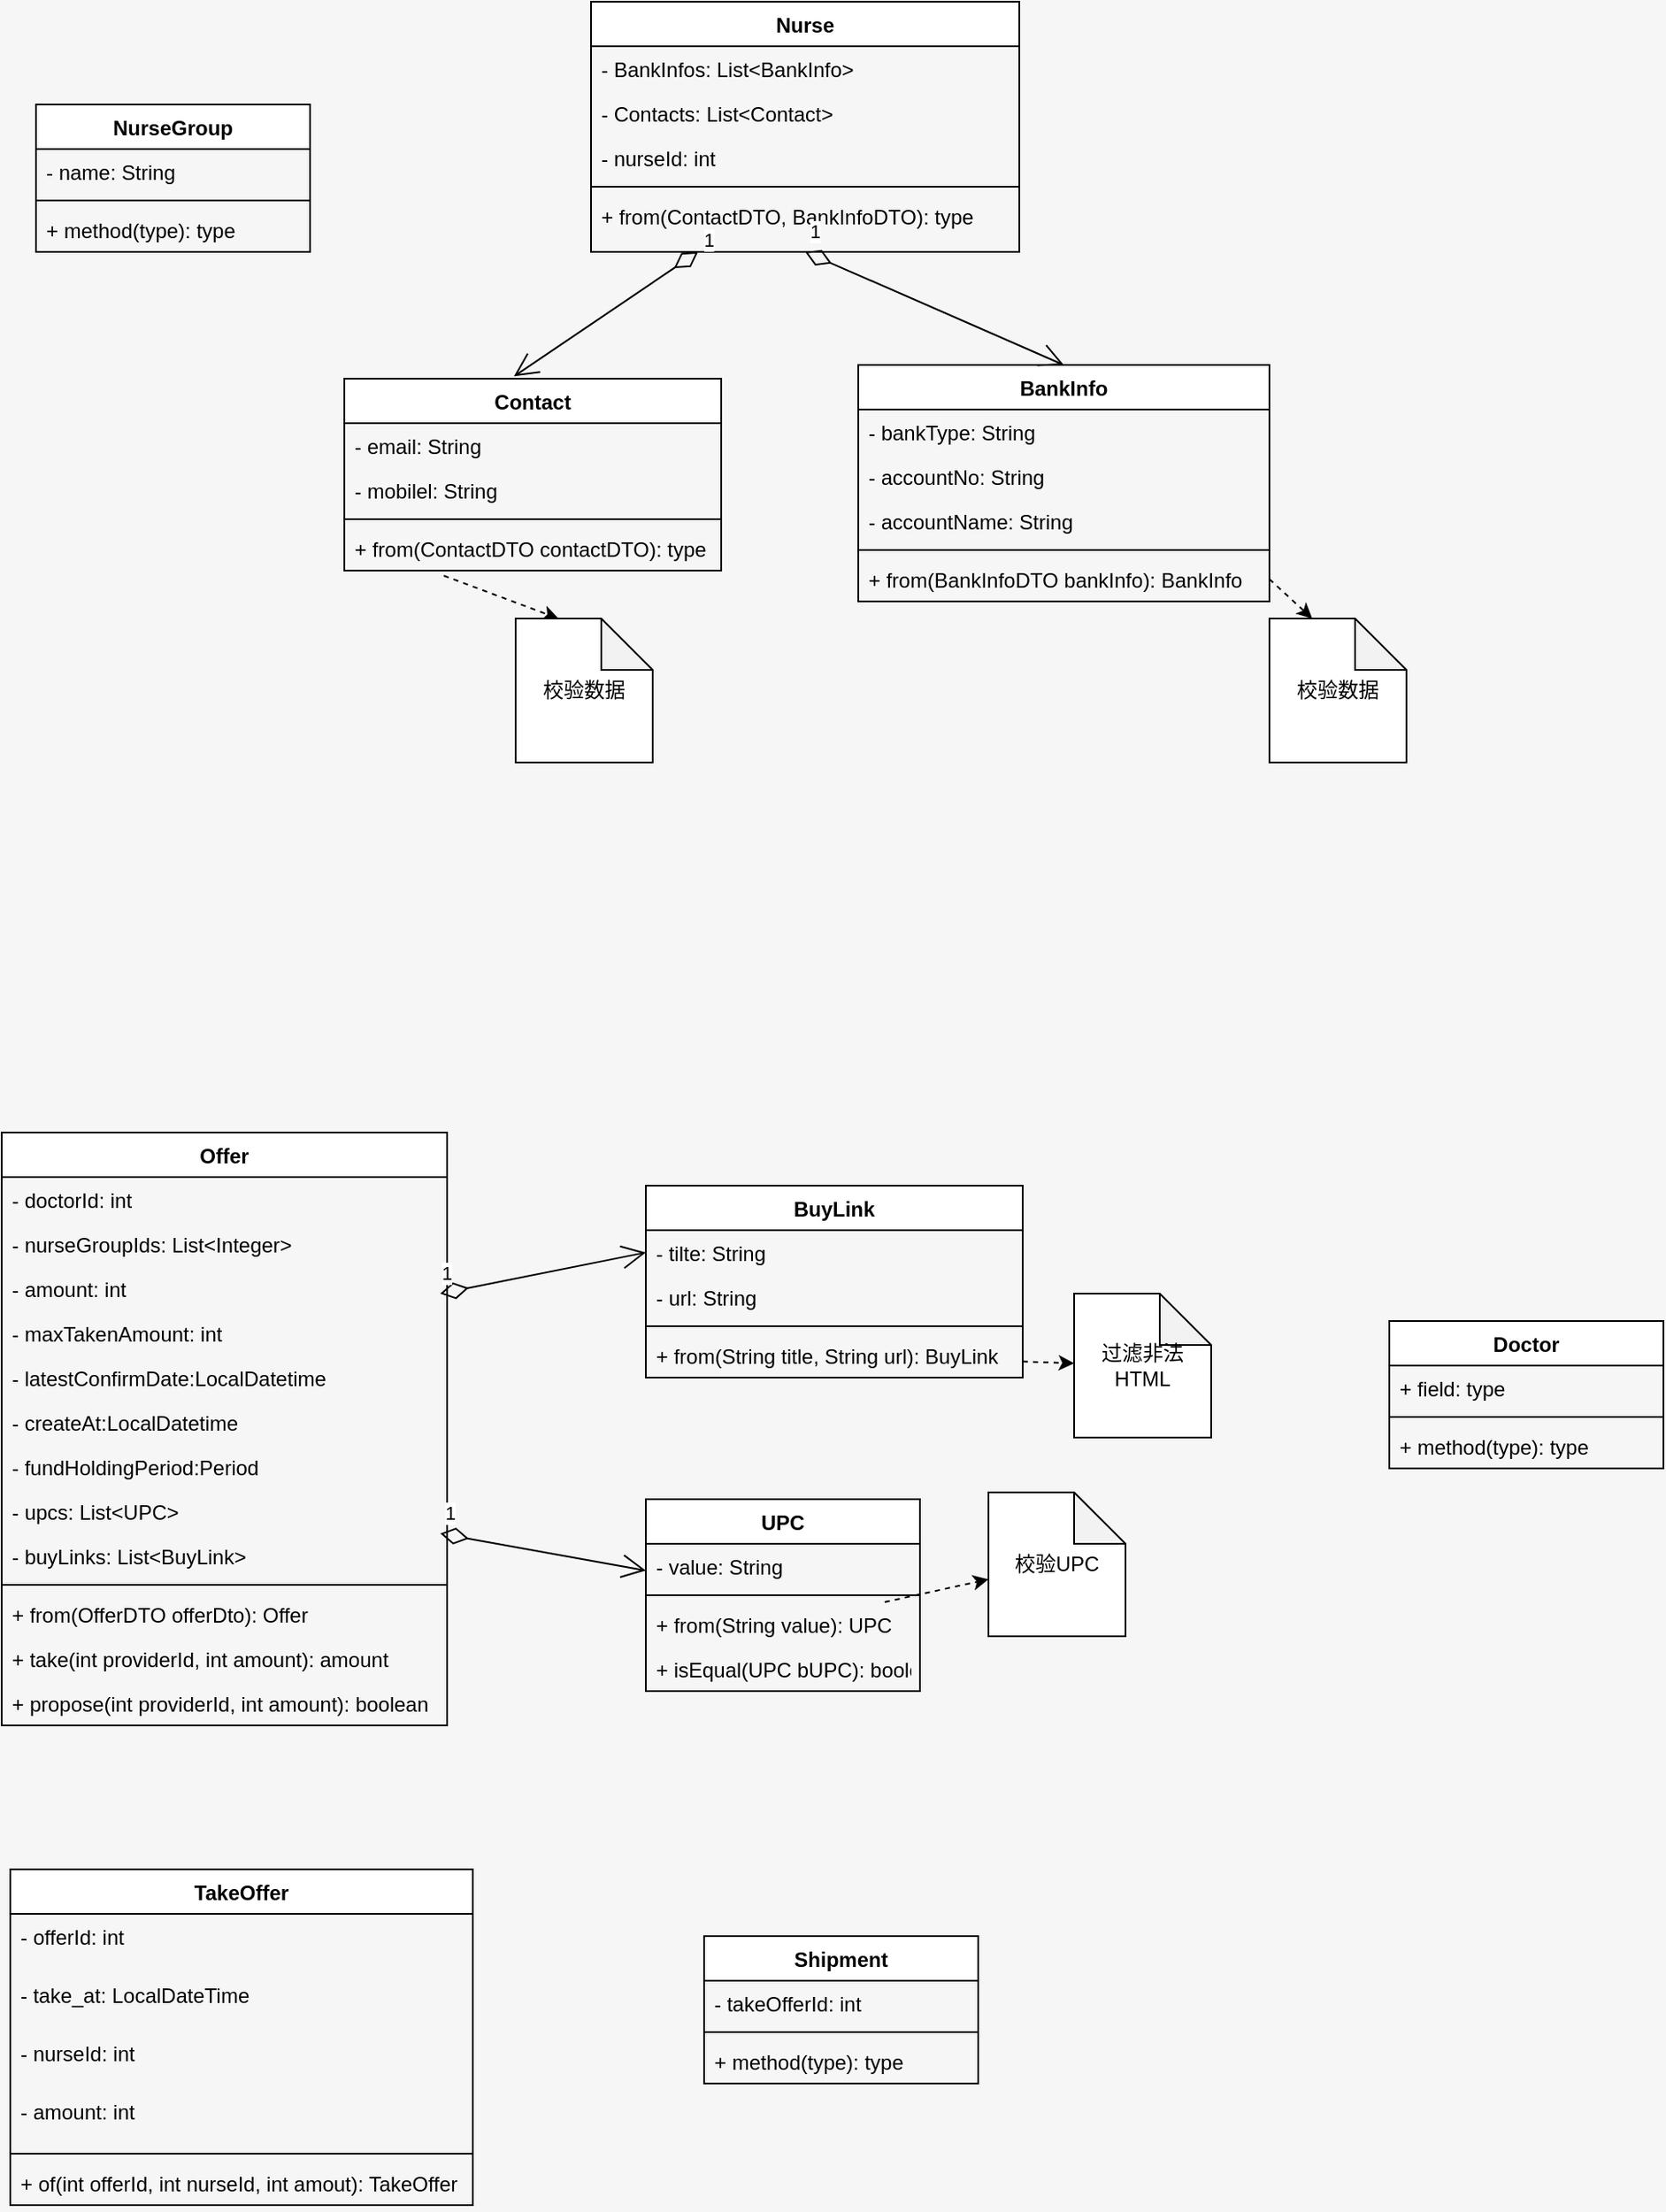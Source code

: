<mxfile version="17.4.0" type="github">
  <diagram id="Cojw7_Yz68KiZyoo5ue1" name="Page-1">
    <mxGraphModel dx="1038" dy="1692" grid="1" gridSize="10" guides="1" tooltips="1" connect="1" arrows="1" fold="1" page="1" pageScale="1" pageWidth="827" pageHeight="1169" background="#f6f6f6" math="0" shadow="0">
      <root>
        <mxCell id="0" />
        <mxCell id="1" parent="0" />
        <mxCell id="XdXcWir25vY_QgZHu3hT-5" value="Offer" style="swimlane;fontStyle=1;align=center;verticalAlign=top;childLayout=stackLayout;horizontal=1;startSize=26;horizontalStack=0;resizeParent=1;resizeParentMax=0;resizeLast=0;collapsible=1;marginBottom=0;" parent="1" vertex="1">
          <mxGeometry x="290" y="240" width="260" height="346" as="geometry" />
        </mxCell>
        <mxCell id="ikrwxiIN1NQovr5HiK0k-30" value="- doctorId: int" style="text;strokeColor=none;fillColor=none;align=left;verticalAlign=top;spacingLeft=4;spacingRight=4;overflow=hidden;rotatable=0;points=[[0,0.5],[1,0.5]];portConstraint=eastwest;" parent="XdXcWir25vY_QgZHu3hT-5" vertex="1">
          <mxGeometry y="26" width="260" height="26" as="geometry" />
        </mxCell>
        <mxCell id="XdXcWir25vY_QgZHu3hT-28" value="- nurseGroupIds: List&lt;Integer&gt;" style="text;strokeColor=none;fillColor=none;align=left;verticalAlign=top;spacingLeft=4;spacingRight=4;overflow=hidden;rotatable=0;points=[[0,0.5],[1,0.5]];portConstraint=eastwest;" parent="XdXcWir25vY_QgZHu3hT-5" vertex="1">
          <mxGeometry y="52" width="260" height="26" as="geometry" />
        </mxCell>
        <mxCell id="ikrwxiIN1NQovr5HiK0k-11" value="- amount: int" style="text;strokeColor=none;fillColor=none;align=left;verticalAlign=top;spacingLeft=4;spacingRight=4;overflow=hidden;rotatable=0;points=[[0,0.5],[1,0.5]];portConstraint=eastwest;" parent="XdXcWir25vY_QgZHu3hT-5" vertex="1">
          <mxGeometry y="78" width="260" height="26" as="geometry" />
        </mxCell>
        <mxCell id="CIkfiJMoAI_hj2nqZ_pq-4" value="1" style="endArrow=open;html=1;endSize=12;startArrow=diamondThin;startSize=14;startFill=0;align=left;verticalAlign=bottom;rounded=0;entryX=0;entryY=0.5;entryDx=0;entryDy=0;" edge="1" parent="XdXcWir25vY_QgZHu3hT-5" target="ikrwxiIN1NQovr5HiK0k-33">
          <mxGeometry x="-1" y="3" relative="1" as="geometry">
            <mxPoint x="256" y="94" as="sourcePoint" />
            <mxPoint x="416" y="94" as="targetPoint" />
          </mxGeometry>
        </mxCell>
        <mxCell id="XdXcWir25vY_QgZHu3hT-6" value="- maxTakenAmount: int" style="text;strokeColor=none;fillColor=none;align=left;verticalAlign=top;spacingLeft=4;spacingRight=4;overflow=hidden;rotatable=0;points=[[0,0.5],[1,0.5]];portConstraint=eastwest;" parent="XdXcWir25vY_QgZHu3hT-5" vertex="1">
          <mxGeometry y="104" width="260" height="26" as="geometry" />
        </mxCell>
        <mxCell id="ikrwxiIN1NQovr5HiK0k-12" value="- latestConfirmDate:LocalDatetime" style="text;strokeColor=none;fillColor=none;align=left;verticalAlign=top;spacingLeft=4;spacingRight=4;overflow=hidden;rotatable=0;points=[[0,0.5],[1,0.5]];portConstraint=eastwest;" parent="XdXcWir25vY_QgZHu3hT-5" vertex="1">
          <mxGeometry y="130" width="260" height="26" as="geometry" />
        </mxCell>
        <mxCell id="ikrwxiIN1NQovr5HiK0k-14" value="- createAt:LocalDatetime" style="text;strokeColor=none;fillColor=none;align=left;verticalAlign=top;spacingLeft=4;spacingRight=4;overflow=hidden;rotatable=0;points=[[0,0.5],[1,0.5]];portConstraint=eastwest;" parent="XdXcWir25vY_QgZHu3hT-5" vertex="1">
          <mxGeometry y="156" width="260" height="26" as="geometry" />
        </mxCell>
        <mxCell id="ikrwxiIN1NQovr5HiK0k-29" value="- fundHoldingPeriod:Period" style="text;strokeColor=none;fillColor=none;align=left;verticalAlign=top;spacingLeft=4;spacingRight=4;overflow=hidden;rotatable=0;points=[[0,0.5],[1,0.5]];portConstraint=eastwest;" parent="XdXcWir25vY_QgZHu3hT-5" vertex="1">
          <mxGeometry y="182" width="260" height="26" as="geometry" />
        </mxCell>
        <mxCell id="ikrwxiIN1NQovr5HiK0k-15" value="- upcs: List&lt;UPC&gt;" style="text;strokeColor=none;fillColor=none;align=left;verticalAlign=top;spacingLeft=4;spacingRight=4;overflow=hidden;rotatable=0;points=[[0,0.5],[1,0.5]];portConstraint=eastwest;" parent="XdXcWir25vY_QgZHu3hT-5" vertex="1">
          <mxGeometry y="208" width="260" height="26" as="geometry" />
        </mxCell>
        <mxCell id="CIkfiJMoAI_hj2nqZ_pq-1" value="- buyLinks: List&lt;BuyLink&gt;" style="text;strokeColor=none;fillColor=none;align=left;verticalAlign=top;spacingLeft=4;spacingRight=4;overflow=hidden;rotatable=0;points=[[0,0.5],[1,0.5]];portConstraint=eastwest;" vertex="1" parent="XdXcWir25vY_QgZHu3hT-5">
          <mxGeometry y="234" width="260" height="26" as="geometry" />
        </mxCell>
        <mxCell id="XdXcWir25vY_QgZHu3hT-7" value="" style="line;strokeWidth=1;fillColor=none;align=left;verticalAlign=middle;spacingTop=-1;spacingLeft=3;spacingRight=3;rotatable=0;labelPosition=right;points=[];portConstraint=eastwest;" parent="XdXcWir25vY_QgZHu3hT-5" vertex="1">
          <mxGeometry y="260" width="260" height="8" as="geometry" />
        </mxCell>
        <mxCell id="CIkfiJMoAI_hj2nqZ_pq-6" value="+ from(OfferDTO offerDto): Offer" style="text;strokeColor=none;fillColor=none;align=left;verticalAlign=top;spacingLeft=4;spacingRight=4;overflow=hidden;rotatable=0;points=[[0,0.5],[1,0.5]];portConstraint=eastwest;" vertex="1" parent="XdXcWir25vY_QgZHu3hT-5">
          <mxGeometry y="268" width="260" height="26" as="geometry" />
        </mxCell>
        <mxCell id="XdXcWir25vY_QgZHu3hT-8" value="+ take(int providerId, int amount): amount" style="text;strokeColor=none;fillColor=none;align=left;verticalAlign=top;spacingLeft=4;spacingRight=4;overflow=hidden;rotatable=0;points=[[0,0.5],[1,0.5]];portConstraint=eastwest;" parent="XdXcWir25vY_QgZHu3hT-5" vertex="1">
          <mxGeometry y="294" width="260" height="26" as="geometry" />
        </mxCell>
        <mxCell id="ikrwxiIN1NQovr5HiK0k-13" value="+ propose(int providerId, int amount): boolean" style="text;strokeColor=none;fillColor=none;align=left;verticalAlign=top;spacingLeft=4;spacingRight=4;overflow=hidden;rotatable=0;points=[[0,0.5],[1,0.5]];portConstraint=eastwest;" parent="XdXcWir25vY_QgZHu3hT-5" vertex="1">
          <mxGeometry y="320" width="260" height="26" as="geometry" />
        </mxCell>
        <mxCell id="XdXcWir25vY_QgZHu3hT-9" value="Nurse" style="swimlane;fontStyle=1;align=center;verticalAlign=top;childLayout=stackLayout;horizontal=1;startSize=26;horizontalStack=0;resizeParent=1;resizeParentMax=0;resizeLast=0;collapsible=1;marginBottom=0;" parent="1" vertex="1">
          <mxGeometry x="634" y="-420" width="250" height="146" as="geometry" />
        </mxCell>
        <mxCell id="XdXcWir25vY_QgZHu3hT-10" value="- BankInfos: List&lt;BankInfo&gt;" style="text;strokeColor=none;fillColor=none;align=left;verticalAlign=top;spacingLeft=4;spacingRight=4;overflow=hidden;rotatable=0;points=[[0,0.5],[1,0.5]];portConstraint=eastwest;" parent="XdXcWir25vY_QgZHu3hT-9" vertex="1">
          <mxGeometry y="26" width="250" height="26" as="geometry" />
        </mxCell>
        <mxCell id="ikrwxiIN1NQovr5HiK0k-44" value="- Contacts: List&lt;Contact&gt;" style="text;strokeColor=none;fillColor=none;align=left;verticalAlign=top;spacingLeft=4;spacingRight=4;overflow=hidden;rotatable=0;points=[[0,0.5],[1,0.5]];portConstraint=eastwest;" parent="XdXcWir25vY_QgZHu3hT-9" vertex="1">
          <mxGeometry y="52" width="250" height="26" as="geometry" />
        </mxCell>
        <mxCell id="ikrwxiIN1NQovr5HiK0k-49" value="- nurseId: int" style="text;strokeColor=none;fillColor=none;align=left;verticalAlign=top;spacingLeft=4;spacingRight=4;overflow=hidden;rotatable=0;points=[[0,0.5],[1,0.5]];portConstraint=eastwest;" parent="XdXcWir25vY_QgZHu3hT-9" vertex="1">
          <mxGeometry y="78" width="250" height="26" as="geometry" />
        </mxCell>
        <mxCell id="XdXcWir25vY_QgZHu3hT-11" value="" style="line;strokeWidth=1;fillColor=none;align=left;verticalAlign=middle;spacingTop=-1;spacingLeft=3;spacingRight=3;rotatable=0;labelPosition=right;points=[];portConstraint=eastwest;" parent="XdXcWir25vY_QgZHu3hT-9" vertex="1">
          <mxGeometry y="104" width="250" height="8" as="geometry" />
        </mxCell>
        <mxCell id="XdXcWir25vY_QgZHu3hT-12" value="+ from(ContactDTO, BankInfoDTO): type" style="text;strokeColor=none;fillColor=none;align=left;verticalAlign=top;spacingLeft=4;spacingRight=4;overflow=hidden;rotatable=0;points=[[0,0.5],[1,0.5]];portConstraint=eastwest;" parent="XdXcWir25vY_QgZHu3hT-9" vertex="1">
          <mxGeometry y="112" width="250" height="34" as="geometry" />
        </mxCell>
        <mxCell id="XdXcWir25vY_QgZHu3hT-13" value="Doctor" style="swimlane;fontStyle=1;align=center;verticalAlign=top;childLayout=stackLayout;horizontal=1;startSize=26;horizontalStack=0;resizeParent=1;resizeParentMax=0;resizeLast=0;collapsible=1;marginBottom=0;" parent="1" vertex="1">
          <mxGeometry x="1100" y="350" width="160" height="86" as="geometry" />
        </mxCell>
        <mxCell id="XdXcWir25vY_QgZHu3hT-14" value="+ field: type" style="text;strokeColor=none;fillColor=none;align=left;verticalAlign=top;spacingLeft=4;spacingRight=4;overflow=hidden;rotatable=0;points=[[0,0.5],[1,0.5]];portConstraint=eastwest;" parent="XdXcWir25vY_QgZHu3hT-13" vertex="1">
          <mxGeometry y="26" width="160" height="26" as="geometry" />
        </mxCell>
        <mxCell id="XdXcWir25vY_QgZHu3hT-15" value="" style="line;strokeWidth=1;fillColor=none;align=left;verticalAlign=middle;spacingTop=-1;spacingLeft=3;spacingRight=3;rotatable=0;labelPosition=right;points=[];portConstraint=eastwest;" parent="XdXcWir25vY_QgZHu3hT-13" vertex="1">
          <mxGeometry y="52" width="160" height="8" as="geometry" />
        </mxCell>
        <mxCell id="XdXcWir25vY_QgZHu3hT-16" value="+ method(type): type" style="text;strokeColor=none;fillColor=none;align=left;verticalAlign=top;spacingLeft=4;spacingRight=4;overflow=hidden;rotatable=0;points=[[0,0.5],[1,0.5]];portConstraint=eastwest;" parent="XdXcWir25vY_QgZHu3hT-13" vertex="1">
          <mxGeometry y="60" width="160" height="26" as="geometry" />
        </mxCell>
        <mxCell id="XdXcWir25vY_QgZHu3hT-20" value="TakeOffer" style="swimlane;fontStyle=1;align=center;verticalAlign=top;childLayout=stackLayout;horizontal=1;startSize=26;horizontalStack=0;resizeParent=1;resizeParentMax=0;resizeLast=0;collapsible=1;marginBottom=0;" parent="1" vertex="1">
          <mxGeometry x="295" y="670" width="270" height="196" as="geometry" />
        </mxCell>
        <mxCell id="XdXcWir25vY_QgZHu3hT-21" value="- offerId: int" style="text;strokeColor=none;fillColor=none;align=left;verticalAlign=top;spacingLeft=4;spacingRight=4;overflow=hidden;rotatable=0;points=[[0,0.5],[1,0.5]];portConstraint=eastwest;" parent="XdXcWir25vY_QgZHu3hT-20" vertex="1">
          <mxGeometry y="26" width="270" height="34" as="geometry" />
        </mxCell>
        <mxCell id="ikrwxiIN1NQovr5HiK0k-20" value="- take_at: LocalDateTime" style="text;strokeColor=none;fillColor=none;align=left;verticalAlign=top;spacingLeft=4;spacingRight=4;overflow=hidden;rotatable=0;points=[[0,0.5],[1,0.5]];portConstraint=eastwest;" parent="XdXcWir25vY_QgZHu3hT-20" vertex="1">
          <mxGeometry y="60" width="270" height="34" as="geometry" />
        </mxCell>
        <mxCell id="XdXcWir25vY_QgZHu3hT-29" value="- nurseId: int" style="text;strokeColor=none;fillColor=none;align=left;verticalAlign=top;spacingLeft=4;spacingRight=4;overflow=hidden;rotatable=0;points=[[0,0.5],[1,0.5]];portConstraint=eastwest;" parent="XdXcWir25vY_QgZHu3hT-20" vertex="1">
          <mxGeometry y="94" width="270" height="34" as="geometry" />
        </mxCell>
        <mxCell id="ikrwxiIN1NQovr5HiK0k-21" value="- amount: int" style="text;strokeColor=none;fillColor=none;align=left;verticalAlign=top;spacingLeft=4;spacingRight=4;overflow=hidden;rotatable=0;points=[[0,0.5],[1,0.5]];portConstraint=eastwest;" parent="XdXcWir25vY_QgZHu3hT-20" vertex="1">
          <mxGeometry y="128" width="270" height="34" as="geometry" />
        </mxCell>
        <mxCell id="XdXcWir25vY_QgZHu3hT-22" value="" style="line;strokeWidth=1;fillColor=none;align=left;verticalAlign=middle;spacingTop=-1;spacingLeft=3;spacingRight=3;rotatable=0;labelPosition=right;points=[];portConstraint=eastwest;" parent="XdXcWir25vY_QgZHu3hT-20" vertex="1">
          <mxGeometry y="162" width="270" height="8" as="geometry" />
        </mxCell>
        <mxCell id="XdXcWir25vY_QgZHu3hT-23" value="+ of(int offerId, int nurseId, int amout): TakeOffer" style="text;strokeColor=none;fillColor=none;align=left;verticalAlign=top;spacingLeft=4;spacingRight=4;overflow=hidden;rotatable=0;points=[[0,0.5],[1,0.5]];portConstraint=eastwest;" parent="XdXcWir25vY_QgZHu3hT-20" vertex="1">
          <mxGeometry y="170" width="270" height="26" as="geometry" />
        </mxCell>
        <mxCell id="XdXcWir25vY_QgZHu3hT-36" value="Contact" style="swimlane;fontStyle=1;align=center;verticalAlign=top;childLayout=stackLayout;horizontal=1;startSize=26;horizontalStack=0;resizeParent=1;resizeParentMax=0;resizeLast=0;collapsible=1;marginBottom=0;" parent="1" vertex="1">
          <mxGeometry x="490" y="-200" width="220" height="112" as="geometry" />
        </mxCell>
        <mxCell id="XdXcWir25vY_QgZHu3hT-37" value="- email: String" style="text;strokeColor=none;fillColor=none;align=left;verticalAlign=top;spacingLeft=4;spacingRight=4;overflow=hidden;rotatable=0;points=[[0,0.5],[1,0.5]];portConstraint=eastwest;" parent="XdXcWir25vY_QgZHu3hT-36" vertex="1">
          <mxGeometry y="26" width="220" height="26" as="geometry" />
        </mxCell>
        <mxCell id="ikrwxiIN1NQovr5HiK0k-43" value="- mobilel: String" style="text;strokeColor=none;fillColor=none;align=left;verticalAlign=top;spacingLeft=4;spacingRight=4;overflow=hidden;rotatable=0;points=[[0,0.5],[1,0.5]];portConstraint=eastwest;" parent="XdXcWir25vY_QgZHu3hT-36" vertex="1">
          <mxGeometry y="52" width="220" height="26" as="geometry" />
        </mxCell>
        <mxCell id="XdXcWir25vY_QgZHu3hT-38" value="" style="line;strokeWidth=1;fillColor=none;align=left;verticalAlign=middle;spacingTop=-1;spacingLeft=3;spacingRight=3;rotatable=0;labelPosition=right;points=[];portConstraint=eastwest;" parent="XdXcWir25vY_QgZHu3hT-36" vertex="1">
          <mxGeometry y="78" width="220" height="8" as="geometry" />
        </mxCell>
        <mxCell id="XdXcWir25vY_QgZHu3hT-39" value="+ from(ContactDTO contactDTO): type" style="text;strokeColor=none;fillColor=none;align=left;verticalAlign=top;spacingLeft=4;spacingRight=4;overflow=hidden;rotatable=0;points=[[0,0.5],[1,0.5]];portConstraint=eastwest;" parent="XdXcWir25vY_QgZHu3hT-36" vertex="1">
          <mxGeometry y="86" width="220" height="26" as="geometry" />
        </mxCell>
        <mxCell id="XdXcWir25vY_QgZHu3hT-40" value="BankInfo" style="swimlane;fontStyle=1;align=center;verticalAlign=top;childLayout=stackLayout;horizontal=1;startSize=26;horizontalStack=0;resizeParent=1;resizeParentMax=0;resizeLast=0;collapsible=1;marginBottom=0;" parent="1" vertex="1">
          <mxGeometry x="790" y="-208" width="240" height="138" as="geometry">
            <mxRectangle x="110" y="237" width="80" height="26" as="alternateBounds" />
          </mxGeometry>
        </mxCell>
        <mxCell id="XdXcWir25vY_QgZHu3hT-41" value="- bankType: String" style="text;strokeColor=none;fillColor=none;align=left;verticalAlign=top;spacingLeft=4;spacingRight=4;overflow=hidden;rotatable=0;points=[[0,0.5],[1,0.5]];portConstraint=eastwest;" parent="XdXcWir25vY_QgZHu3hT-40" vertex="1">
          <mxGeometry y="26" width="240" height="26" as="geometry" />
        </mxCell>
        <mxCell id="ikrwxiIN1NQovr5HiK0k-39" value="- accountNo: String" style="text;strokeColor=none;fillColor=none;align=left;verticalAlign=top;spacingLeft=4;spacingRight=4;overflow=hidden;rotatable=0;points=[[0,0.5],[1,0.5]];portConstraint=eastwest;" parent="XdXcWir25vY_QgZHu3hT-40" vertex="1">
          <mxGeometry y="52" width="240" height="26" as="geometry" />
        </mxCell>
        <mxCell id="ikrwxiIN1NQovr5HiK0k-40" value="- accountName: String" style="text;strokeColor=none;fillColor=none;align=left;verticalAlign=top;spacingLeft=4;spacingRight=4;overflow=hidden;rotatable=0;points=[[0,0.5],[1,0.5]];portConstraint=eastwest;" parent="XdXcWir25vY_QgZHu3hT-40" vertex="1">
          <mxGeometry y="78" width="240" height="26" as="geometry" />
        </mxCell>
        <mxCell id="XdXcWir25vY_QgZHu3hT-42" value="" style="line;strokeWidth=1;fillColor=none;align=left;verticalAlign=middle;spacingTop=-1;spacingLeft=3;spacingRight=3;rotatable=0;labelPosition=right;points=[];portConstraint=eastwest;" parent="XdXcWir25vY_QgZHu3hT-40" vertex="1">
          <mxGeometry y="104" width="240" height="8" as="geometry" />
        </mxCell>
        <mxCell id="XdXcWir25vY_QgZHu3hT-43" value="+ from(BankInfoDTO bankInfo): BankInfo" style="text;strokeColor=none;fillColor=none;align=left;verticalAlign=top;spacingLeft=4;spacingRight=4;overflow=hidden;rotatable=0;points=[[0,0.5],[1,0.5]];portConstraint=eastwest;" parent="XdXcWir25vY_QgZHu3hT-40" vertex="1">
          <mxGeometry y="112" width="240" height="26" as="geometry" />
        </mxCell>
        <mxCell id="ikrwxiIN1NQovr5HiK0k-1" value="NurseGroup" style="swimlane;fontStyle=1;align=center;verticalAlign=top;childLayout=stackLayout;horizontal=1;startSize=26;horizontalStack=0;resizeParent=1;resizeParentMax=0;resizeLast=0;collapsible=1;marginBottom=0;" parent="1" vertex="1">
          <mxGeometry x="310" y="-360" width="160" height="86" as="geometry" />
        </mxCell>
        <mxCell id="ikrwxiIN1NQovr5HiK0k-2" value="- name: String" style="text;strokeColor=none;fillColor=none;align=left;verticalAlign=top;spacingLeft=4;spacingRight=4;overflow=hidden;rotatable=0;points=[[0,0.5],[1,0.5]];portConstraint=eastwest;" parent="ikrwxiIN1NQovr5HiK0k-1" vertex="1">
          <mxGeometry y="26" width="160" height="26" as="geometry" />
        </mxCell>
        <mxCell id="ikrwxiIN1NQovr5HiK0k-3" value="" style="line;strokeWidth=1;fillColor=none;align=left;verticalAlign=middle;spacingTop=-1;spacingLeft=3;spacingRight=3;rotatable=0;labelPosition=right;points=[];portConstraint=eastwest;" parent="ikrwxiIN1NQovr5HiK0k-1" vertex="1">
          <mxGeometry y="52" width="160" height="8" as="geometry" />
        </mxCell>
        <mxCell id="ikrwxiIN1NQovr5HiK0k-4" value="+ method(type): type" style="text;strokeColor=none;fillColor=none;align=left;verticalAlign=top;spacingLeft=4;spacingRight=4;overflow=hidden;rotatable=0;points=[[0,0.5],[1,0.5]];portConstraint=eastwest;" parent="ikrwxiIN1NQovr5HiK0k-1" vertex="1">
          <mxGeometry y="60" width="160" height="26" as="geometry" />
        </mxCell>
        <mxCell id="ikrwxiIN1NQovr5HiK0k-8" value="1" style="endArrow=open;html=1;endSize=12;startArrow=diamondThin;startSize=14;startFill=0;align=left;verticalAlign=bottom;rounded=0;entryX=0.45;entryY=-0.012;entryDx=0;entryDy=0;entryPerimeter=0;exitX=0.25;exitY=1;exitDx=0;exitDy=0;" parent="1" source="XdXcWir25vY_QgZHu3hT-9" target="XdXcWir25vY_QgZHu3hT-36" edge="1">
          <mxGeometry x="-1" y="3" relative="1" as="geometry">
            <mxPoint x="260" y="200" as="sourcePoint" />
            <mxPoint x="390" y="210" as="targetPoint" />
          </mxGeometry>
        </mxCell>
        <mxCell id="ikrwxiIN1NQovr5HiK0k-10" value="1" style="endArrow=open;html=1;endSize=12;startArrow=diamondThin;startSize=14;startFill=0;align=left;verticalAlign=bottom;rounded=0;entryX=0.5;entryY=0;entryDx=0;entryDy=0;exitX=0.5;exitY=1;exitDx=0;exitDy=0;" parent="1" source="XdXcWir25vY_QgZHu3hT-9" target="XdXcWir25vY_QgZHu3hT-40" edge="1">
          <mxGeometry x="-1" y="3" relative="1" as="geometry">
            <mxPoint x="340" y="170" as="sourcePoint" />
            <mxPoint x="172" y="278.968" as="targetPoint" />
          </mxGeometry>
        </mxCell>
        <mxCell id="ikrwxiIN1NQovr5HiK0k-16" value="Shipment" style="swimlane;fontStyle=1;align=center;verticalAlign=top;childLayout=stackLayout;horizontal=1;startSize=26;horizontalStack=0;resizeParent=1;resizeParentMax=0;resizeLast=0;collapsible=1;marginBottom=0;" parent="1" vertex="1">
          <mxGeometry x="700" y="709" width="160" height="86" as="geometry" />
        </mxCell>
        <mxCell id="ikrwxiIN1NQovr5HiK0k-17" value="- takeOfferId: int" style="text;strokeColor=none;fillColor=none;align=left;verticalAlign=top;spacingLeft=4;spacingRight=4;overflow=hidden;rotatable=0;points=[[0,0.5],[1,0.5]];portConstraint=eastwest;" parent="ikrwxiIN1NQovr5HiK0k-16" vertex="1">
          <mxGeometry y="26" width="160" height="26" as="geometry" />
        </mxCell>
        <mxCell id="ikrwxiIN1NQovr5HiK0k-18" value="" style="line;strokeWidth=1;fillColor=none;align=left;verticalAlign=middle;spacingTop=-1;spacingLeft=3;spacingRight=3;rotatable=0;labelPosition=right;points=[];portConstraint=eastwest;" parent="ikrwxiIN1NQovr5HiK0k-16" vertex="1">
          <mxGeometry y="52" width="160" height="8" as="geometry" />
        </mxCell>
        <mxCell id="ikrwxiIN1NQovr5HiK0k-19" value="+ method(type): type" style="text;strokeColor=none;fillColor=none;align=left;verticalAlign=top;spacingLeft=4;spacingRight=4;overflow=hidden;rotatable=0;points=[[0,0.5],[1,0.5]];portConstraint=eastwest;" parent="ikrwxiIN1NQovr5HiK0k-16" vertex="1">
          <mxGeometry y="60" width="160" height="26" as="geometry" />
        </mxCell>
        <mxCell id="ikrwxiIN1NQovr5HiK0k-22" value="UPC" style="swimlane;fontStyle=1;align=center;verticalAlign=top;childLayout=stackLayout;horizontal=1;startSize=26;horizontalStack=0;resizeParent=1;resizeParentMax=0;resizeLast=0;collapsible=1;marginBottom=0;" parent="1" vertex="1">
          <mxGeometry x="666" y="454" width="160" height="112" as="geometry" />
        </mxCell>
        <mxCell id="ikrwxiIN1NQovr5HiK0k-23" value="- value: String" style="text;strokeColor=none;fillColor=none;align=left;verticalAlign=top;spacingLeft=4;spacingRight=4;overflow=hidden;rotatable=0;points=[[0,0.5],[1,0.5]];portConstraint=eastwest;" parent="ikrwxiIN1NQovr5HiK0k-22" vertex="1">
          <mxGeometry y="26" width="160" height="26" as="geometry" />
        </mxCell>
        <mxCell id="ikrwxiIN1NQovr5HiK0k-24" value="" style="line;strokeWidth=1;fillColor=none;align=left;verticalAlign=middle;spacingTop=-1;spacingLeft=3;spacingRight=3;rotatable=0;labelPosition=right;points=[];portConstraint=eastwest;" parent="ikrwxiIN1NQovr5HiK0k-22" vertex="1">
          <mxGeometry y="52" width="160" height="8" as="geometry" />
        </mxCell>
        <mxCell id="ikrwxiIN1NQovr5HiK0k-25" value="+ from(String value): UPC" style="text;strokeColor=none;fillColor=none;align=left;verticalAlign=top;spacingLeft=4;spacingRight=4;overflow=hidden;rotatable=0;points=[[0,0.5],[1,0.5]];portConstraint=eastwest;" parent="ikrwxiIN1NQovr5HiK0k-22" vertex="1">
          <mxGeometry y="60" width="160" height="26" as="geometry" />
        </mxCell>
        <mxCell id="ikrwxiIN1NQovr5HiK0k-28" value="+ isEqual(UPC bUPC): boolean" style="text;strokeColor=none;fillColor=none;align=left;verticalAlign=top;spacingLeft=4;spacingRight=4;overflow=hidden;rotatable=0;points=[[0,0.5],[1,0.5]];portConstraint=eastwest;" parent="ikrwxiIN1NQovr5HiK0k-22" vertex="1">
          <mxGeometry y="86" width="160" height="26" as="geometry" />
        </mxCell>
        <mxCell id="ikrwxiIN1NQovr5HiK0k-26" value="校验UPC" style="shape=note;whiteSpace=wrap;html=1;backgroundOutline=1;darkOpacity=0.05;" parent="1" vertex="1">
          <mxGeometry x="866" y="450" width="80" height="84" as="geometry" />
        </mxCell>
        <mxCell id="ikrwxiIN1NQovr5HiK0k-27" value="" style="edgeStyle=none;rounded=0;orthogonalLoop=1;jettySize=auto;html=1;dashed=1;" parent="1" source="ikrwxiIN1NQovr5HiK0k-25" target="ikrwxiIN1NQovr5HiK0k-26" edge="1">
          <mxGeometry relative="1" as="geometry" />
        </mxCell>
        <mxCell id="ikrwxiIN1NQovr5HiK0k-32" value="BuyLink" style="swimlane;fontStyle=1;align=center;verticalAlign=top;childLayout=stackLayout;horizontal=1;startSize=26;horizontalStack=0;resizeParent=1;resizeParentMax=0;resizeLast=0;collapsible=1;marginBottom=0;" parent="1" vertex="1">
          <mxGeometry x="666" y="271" width="220" height="112" as="geometry" />
        </mxCell>
        <mxCell id="ikrwxiIN1NQovr5HiK0k-33" value="- tilte: String" style="text;strokeColor=none;fillColor=none;align=left;verticalAlign=top;spacingLeft=4;spacingRight=4;overflow=hidden;rotatable=0;points=[[0,0.5],[1,0.5]];portConstraint=eastwest;" parent="ikrwxiIN1NQovr5HiK0k-32" vertex="1">
          <mxGeometry y="26" width="220" height="26" as="geometry" />
        </mxCell>
        <mxCell id="CIkfiJMoAI_hj2nqZ_pq-2" value="- url: String" style="text;strokeColor=none;fillColor=none;align=left;verticalAlign=top;spacingLeft=4;spacingRight=4;overflow=hidden;rotatable=0;points=[[0,0.5],[1,0.5]];portConstraint=eastwest;" vertex="1" parent="ikrwxiIN1NQovr5HiK0k-32">
          <mxGeometry y="52" width="220" height="26" as="geometry" />
        </mxCell>
        <mxCell id="ikrwxiIN1NQovr5HiK0k-34" value="" style="line;strokeWidth=1;fillColor=none;align=left;verticalAlign=middle;spacingTop=-1;spacingLeft=3;spacingRight=3;rotatable=0;labelPosition=right;points=[];portConstraint=eastwest;" parent="ikrwxiIN1NQovr5HiK0k-32" vertex="1">
          <mxGeometry y="78" width="220" height="8" as="geometry" />
        </mxCell>
        <mxCell id="ikrwxiIN1NQovr5HiK0k-35" value="+ from(String title, String url): BuyLink" style="text;strokeColor=none;fillColor=none;align=left;verticalAlign=top;spacingLeft=4;spacingRight=4;overflow=hidden;rotatable=0;points=[[0,0.5],[1,0.5]];portConstraint=eastwest;" parent="ikrwxiIN1NQovr5HiK0k-32" vertex="1">
          <mxGeometry y="86" width="220" height="26" as="geometry" />
        </mxCell>
        <mxCell id="ikrwxiIN1NQovr5HiK0k-37" value="过滤非法HTML" style="shape=note;whiteSpace=wrap;html=1;backgroundOutline=1;darkOpacity=0.05;" parent="1" vertex="1">
          <mxGeometry x="916" y="334" width="80" height="84" as="geometry" />
        </mxCell>
        <mxCell id="ikrwxiIN1NQovr5HiK0k-38" value="" style="edgeStyle=none;rounded=0;orthogonalLoop=1;jettySize=auto;html=1;dashed=1;" parent="1" source="ikrwxiIN1NQovr5HiK0k-35" target="ikrwxiIN1NQovr5HiK0k-37" edge="1">
          <mxGeometry relative="1" as="geometry" />
        </mxCell>
        <mxCell id="ikrwxiIN1NQovr5HiK0k-41" value="校验数据" style="shape=note;whiteSpace=wrap;html=1;backgroundOutline=1;darkOpacity=0.05;" parent="1" vertex="1">
          <mxGeometry x="1030" y="-60" width="80" height="84" as="geometry" />
        </mxCell>
        <mxCell id="ikrwxiIN1NQovr5HiK0k-42" style="edgeStyle=none;rounded=0;orthogonalLoop=1;jettySize=auto;html=1;exitX=1;exitY=0.5;exitDx=0;exitDy=0;entryX=0;entryY=0;entryDx=25;entryDy=0;entryPerimeter=0;dashed=1;" parent="1" source="XdXcWir25vY_QgZHu3hT-43" target="ikrwxiIN1NQovr5HiK0k-41" edge="1">
          <mxGeometry relative="1" as="geometry" />
        </mxCell>
        <mxCell id="ikrwxiIN1NQovr5HiK0k-48" style="edgeStyle=none;rounded=0;orthogonalLoop=1;jettySize=auto;html=1;exitX=0.264;exitY=1.115;exitDx=0;exitDy=0;exitPerimeter=0;dashed=1;entryX=0;entryY=0;entryDx=25;entryDy=0;entryPerimeter=0;" parent="1" source="XdXcWir25vY_QgZHu3hT-39" target="ikrwxiIN1NQovr5HiK0k-45" edge="1">
          <mxGeometry relative="1" as="geometry">
            <mxPoint x="110" y="390" as="targetPoint" />
          </mxGeometry>
        </mxCell>
        <mxCell id="ikrwxiIN1NQovr5HiK0k-45" value="校验数据" style="shape=note;whiteSpace=wrap;html=1;backgroundOutline=1;darkOpacity=0.05;" parent="1" vertex="1">
          <mxGeometry x="590" y="-60" width="80" height="84" as="geometry" />
        </mxCell>
        <mxCell id="CIkfiJMoAI_hj2nqZ_pq-5" value="1" style="endArrow=open;html=1;endSize=12;startArrow=diamondThin;startSize=14;startFill=0;align=left;verticalAlign=bottom;rounded=0;" edge="1" parent="1" target="ikrwxiIN1NQovr5HiK0k-22">
          <mxGeometry x="-1" y="3" relative="1" as="geometry">
            <mxPoint x="546" y="474" as="sourcePoint" />
            <mxPoint x="706" y="474" as="targetPoint" />
          </mxGeometry>
        </mxCell>
      </root>
    </mxGraphModel>
  </diagram>
</mxfile>
